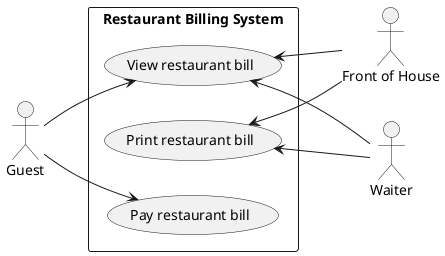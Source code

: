 @startuml

left to right direction

actor "Front of House" as FoH
actor Guest
actor Waiter

rectangle "Restaurant Billing System" {
    (View restaurant bill) as (TableBillView)
    (Pay restaurant bill) as (TableBillPay)
    (Print restaurant bill) as (TableBillPrint)

    Guest --> (TableBillView)
    Guest --> (TableBillPay)

    (TableBillView) <-- FoH
    (TableBillPrint) <-- FoH

    (TableBillView) <-- Waiter
    (TableBillPrint) <-- Waiter
}

@enduml

